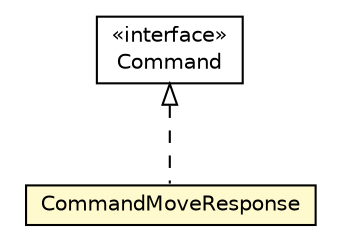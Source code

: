 #!/usr/local/bin/dot
#
# Class diagram 
# Generated by UMLGraph version 5.1 (http://www.umlgraph.org/)
#

digraph G {
	edge [fontname="Helvetica",fontsize=10,labelfontname="Helvetica",labelfontsize=10];
	node [fontname="Helvetica",fontsize=10,shape=plaintext];
	nodesep=0.25;
	ranksep=0.5;
	// edu.proz.checkers.client.controller.Command
	c1948 [label=<<table title="edu.proz.checkers.client.controller.Command" border="0" cellborder="1" cellspacing="0" cellpadding="2" port="p" href="./Command.html">
		<tr><td><table border="0" cellspacing="0" cellpadding="1">
<tr><td align="center" balign="center"> &#171;interface&#187; </td></tr>
<tr><td align="center" balign="center"> Command </td></tr>
		</table></td></tr>
		</table>>, fontname="Helvetica", fontcolor="black", fontsize=10.0];
	// edu.proz.checkers.client.controller.GameController.CommandMoveResponse
	c1954 [label=<<table title="edu.proz.checkers.client.controller.GameController.CommandMoveResponse" border="0" cellborder="1" cellspacing="0" cellpadding="2" port="p" bgcolor="lemonChiffon" href="./GameController.CommandMoveResponse.html">
		<tr><td><table border="0" cellspacing="0" cellpadding="1">
<tr><td align="center" balign="center"> CommandMoveResponse </td></tr>
		</table></td></tr>
		</table>>, fontname="Helvetica", fontcolor="black", fontsize=10.0];
	//edu.proz.checkers.client.controller.GameController.CommandMoveResponse implements edu.proz.checkers.client.controller.Command
	c1948:p -> c1954:p [dir=back,arrowtail=empty,style=dashed];
}


